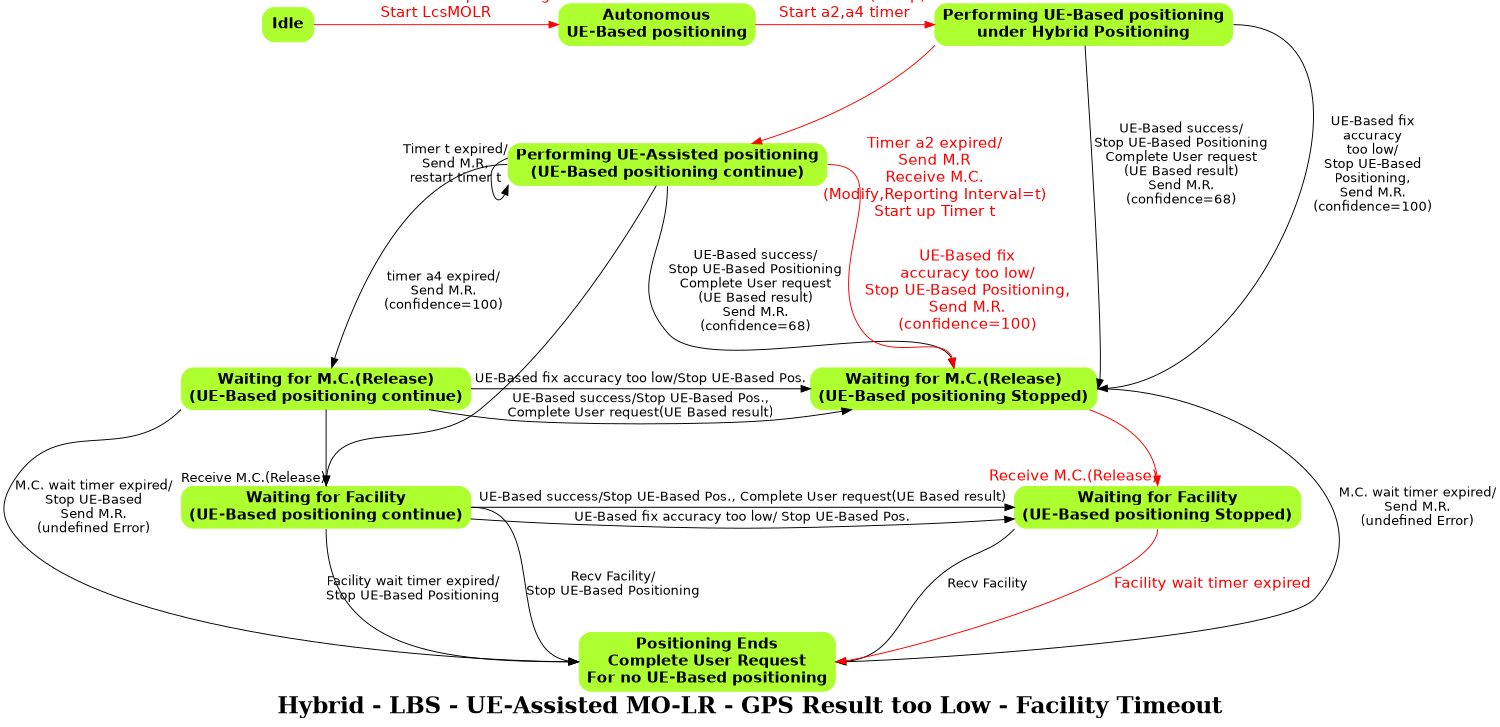 digraph finite_state_machine {
	rankdir=TB;
	ranksep=1.0;
	orientation=portrait;
	fontpath="C:\WINNT\Fonts";
	size="10,8";
	graph [	fontname = "Times-Bold",
		fontsize = 24,
//
//	Title of the diagram
//
		label = "Hybrid - LBS - UE-Assisted MO-LR - GPS Result too Low - Facility Timeout"];
	node [shape=box,style="rounded,filled", color=greenyellow, fontname="Helvetica-Bold",fontsize=16];
	edge [fontname="Helvetica",fontsize=14];
//
// 	[fontcolor=red color=red fontsize=16]
//

//
// List of State
//
{ rank = same;
	Idle [label="Idle"];
	Autonomous [label="Autonomous\nUE-Based positioning"];
	UE_Based [label="Performing UE-Based positioning\nunder Hybrid Positioning"];
}
	UE_Assisted [label="Performing UE-Assisted positioning\n(UE-Based positioning continue)"];
{ rank = same;
	Waiting_MC_UEBasedCont [label="Waiting for M.C.(Release)\n(UE-Based positioning continue)"];
	Waiting_MC_UEBasedStop [label="Waiting for M.C.(Release)\n(UE-Based positioning Stopped)"];
}
{ rank = same;
	Waiting_Facility_UEBasedCont [label="Waiting for Facility\n(UE-Based positioning continue)"];
	Waiting_Facility_UEBasedStop [label="Waiting for Facility\n(UE-Based positioning Stopped)"];
}
{ rank = same;
	End [label="Positioning Ends\nComplete User Request\nFor no UE-Based positioning"];
}

//	UE_Based -> Waiting_MC [label = "UE-Based success/\nStop UE-Based Positioning,\nSend M.R.\n(confidence=68)"];


//
// Idle State
//
	Idle -> Autonomous [label = "User starts Location check\nStart Autonomous positioning\nStart LcsMOLR"
					,fontcolor=red color=red fontsize=16];

//
// Autonomous State
//

	Autonomous -> UE_Based [label = "Receives M.C.(Setup)\nStart a2,a4 timer"
					,fontcolor=red color=red fontsize=16];


//
// UE Based State
//
	//
	//Transition to UE-Assisted	
	//
	UE_Based:sw -> UE_Assisted [taillabel="\n\n\n\n\nTimer a2 expired/\nSend M.R\nReceive M.C.\n(Modify,Reporting Interval=t)\nStart up Timer t"
					,fontcolor=red color=red fontsize=16];
	//
	//Transition to Waiting for M.C.	
	//
	UE_Based -> "Waiting_MC_UEBasedStop":e [label = "UE-Based success/\nStop UE-Based Positioning\nComplete User request\n(UE Based result)\nSend M.R.\n(confidence=68)"];
	UE_Based:e -> "Waiting_MC_UEBasedStop":e [label = "UE-Based fix\naccuracy\ntoo low/\nStop UE-Based\nPositioning,\nSend M.R.\n(confidence=100)"];
//	UE_Based -> "Waiting_MC":e [label = "Ref Position\naccurate enough/\nStop UE-Based Positioning,\nSend M.R.\n(confidence=0)"];
	
 	
//
// UE Assisted State
//

	//Loopback
	UE_Assisted -> UE_Assisted:sw [headlabel="\n\n\nTimer t expired/\nSend M.R,\nrestart timer t"];
	//
	//Transition to Waiting for Facility UE-Based continue
	//
	UE_Assisted -> Waiting_Facility_UEBasedCont:n [headlabel = "Receive M.C.(Release)"];
	//
	//Transition to Waiting for M.C. UE-Based positioning continue	
	//
	UE_Assisted:w -> Waiting_MC_UEBasedCont [label = "timer a4 expired/\nSend M.R.\n(confidence=100)"];
	//
	//Transition to Waiting for M.C. UE-Based positioning Stopped	
	//
	UE_Assisted:s -> Waiting_MC_UEBasedStop:n [label = "UE-Based success/\nStop UE-Based Positioning\nComplete User request\n(UE Based result)\nSend M.R.\n(confidence=68)"];
	UE_Assisted:e -> Waiting_MC_UEBasedStop:n [label = "UE-Based fix\naccuracy too low/\nStop UE-Based Positioning,\nSend M.R.\n(confidence=100)"
							,fontcolor=red color=red fontsize=16];
//
// Waiting for M.C. Release UE-Based Continue state
//
	//
	//Transition to Waiting for M.C. UE-Based positioning Stopped	
	//
	Waiting_MC_UEBasedCont -> Waiting_MC_UEBasedStop [label = "UE-Based fix accuracy too low/Stop UE-Based Pos."];
	Waiting_MC_UEBasedCont -> Waiting_MC_UEBasedStop [label = "UE-Based success/Stop UE-Based Pos.,\nComplete User request(UE Based result)\n"];
	//
	//Transition to Waiting for Facility UE-Based positioning continue	
	//
	Waiting_MC_UEBasedCont:s -> Waiting_Facility_UEBasedCont:n //[headlabel = "Receive M.C.(Release)\n\n"];
	//
	//Transition to Positioning End	
	//
	Waiting_MC_UEBasedCont:sw -> End:w [label = "M.C. wait timer expired/\nStop UE-Based\nSend M.R.\n(undefined Error)"];

//
// Waiting for M.C. Release UE-Based Stopped state
//

	//
	//Transition to Waiting for Facility UE-Based positioning Stopped	
	//
	Waiting_MC_UEBasedStop -> Waiting_Facility_UEBasedStop:n [headlabel = "Receive M.C.(Release)"
					,fontcolor=red color=red fontsize=16];
	//
	//Transition to Positioning End	
	//
	Waiting_MC_UEBasedStop:e -> End:e [label = "M.C. wait timer expired/\nSend M.R.\n(undefined Error)"];
//
// Waiting for Receiving Facility UE-Based Continue state
//
	//
	//Transition to Waiting for Receiving Facility UE-Based Stopped state	
	//
	Waiting_Facility_UEBasedCont -> Waiting_Facility_UEBasedStop [label = "UE-Based fix accuracy too low/ Stop UE-Based Pos."];
	Waiting_Facility_UEBasedCont -> Waiting_Facility_UEBasedStop [label = "UE-Based success/Stop UE-Based Pos., Complete User request(UE Based result)"];
	//
	//Transition to End state	
	//
	Waiting_Facility_UEBasedCont:s -> End:w [taillabel = "\n\n\nFacility wait timer expired/\nStop UE-Based Positioning"];
	Waiting_Facility_UEBasedCont:e -> End:w [label = "Recv Facility/\nStop UE-Based Positioning"];
//
// Waiting for Receiving Facility UE-Based Stopped state
//
	//
	//Transition to End state	
	//
	Waiting_Facility_UEBasedStop:sw -> End:e [label = "Recv Facility"];
	Waiting_Facility_UEBasedStop:s -> End:e [label = "Facility wait timer expired"
					,fontcolor=red color=red fontsize=16];
}